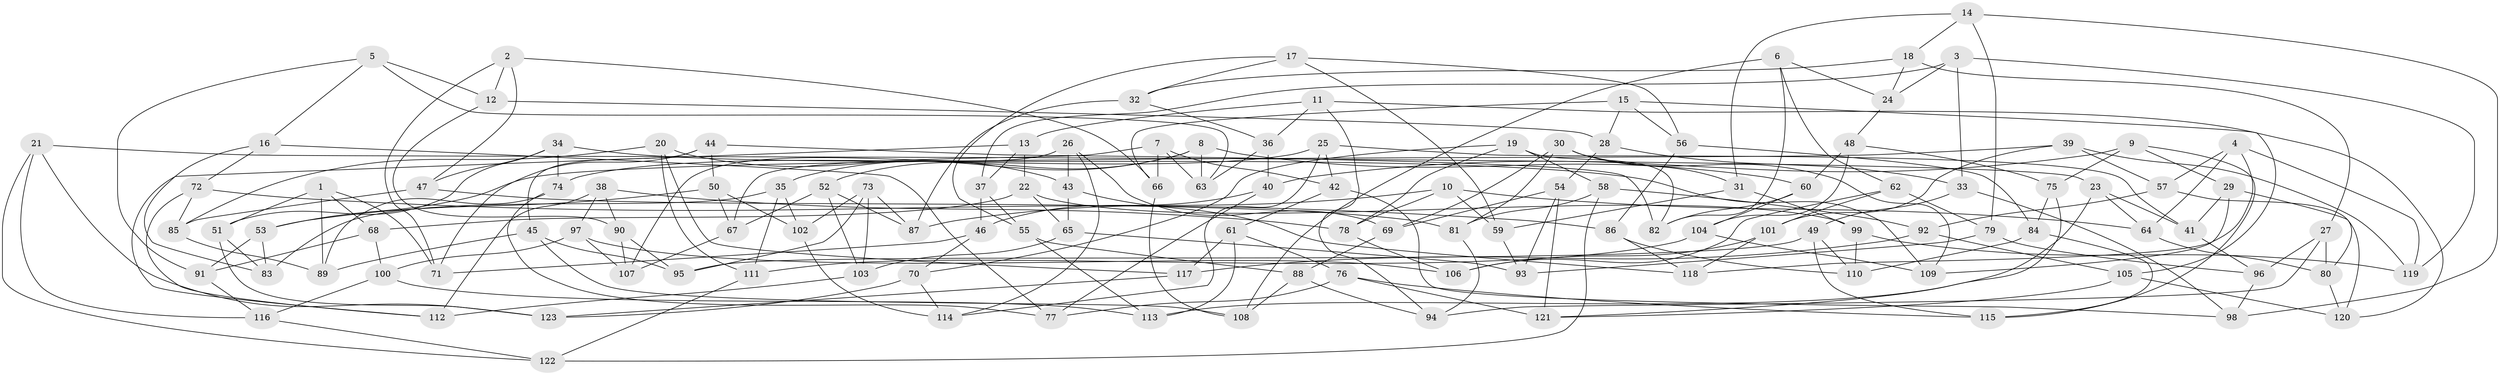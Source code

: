 // Generated by graph-tools (version 1.1) at 2025/50/03/09/25 03:50:49]
// undirected, 123 vertices, 246 edges
graph export_dot {
graph [start="1"]
  node [color=gray90,style=filled];
  1;
  2;
  3;
  4;
  5;
  6;
  7;
  8;
  9;
  10;
  11;
  12;
  13;
  14;
  15;
  16;
  17;
  18;
  19;
  20;
  21;
  22;
  23;
  24;
  25;
  26;
  27;
  28;
  29;
  30;
  31;
  32;
  33;
  34;
  35;
  36;
  37;
  38;
  39;
  40;
  41;
  42;
  43;
  44;
  45;
  46;
  47;
  48;
  49;
  50;
  51;
  52;
  53;
  54;
  55;
  56;
  57;
  58;
  59;
  60;
  61;
  62;
  63;
  64;
  65;
  66;
  67;
  68;
  69;
  70;
  71;
  72;
  73;
  74;
  75;
  76;
  77;
  78;
  79;
  80;
  81;
  82;
  83;
  84;
  85;
  86;
  87;
  88;
  89;
  90;
  91;
  92;
  93;
  94;
  95;
  96;
  97;
  98;
  99;
  100;
  101;
  102;
  103;
  104;
  105;
  106;
  107;
  108;
  109;
  110;
  111;
  112;
  113;
  114;
  115;
  116;
  117;
  118;
  119;
  120;
  121;
  122;
  123;
  1 -- 89;
  1 -- 71;
  1 -- 51;
  1 -- 68;
  2 -- 66;
  2 -- 71;
  2 -- 47;
  2 -- 12;
  3 -- 37;
  3 -- 119;
  3 -- 24;
  3 -- 33;
  4 -- 119;
  4 -- 64;
  4 -- 118;
  4 -- 57;
  5 -- 16;
  5 -- 63;
  5 -- 12;
  5 -- 91;
  6 -- 108;
  6 -- 62;
  6 -- 82;
  6 -- 24;
  7 -- 66;
  7 -- 63;
  7 -- 42;
  7 -- 67;
  8 -- 52;
  8 -- 35;
  8 -- 63;
  8 -- 60;
  9 -- 115;
  9 -- 40;
  9 -- 29;
  9 -- 75;
  10 -- 87;
  10 -- 64;
  10 -- 78;
  10 -- 59;
  11 -- 13;
  11 -- 36;
  11 -- 94;
  11 -- 120;
  12 -- 28;
  12 -- 90;
  13 -- 22;
  13 -- 112;
  13 -- 37;
  14 -- 31;
  14 -- 98;
  14 -- 18;
  14 -- 79;
  15 -- 66;
  15 -- 105;
  15 -- 56;
  15 -- 28;
  16 -- 83;
  16 -- 72;
  16 -- 77;
  17 -- 55;
  17 -- 59;
  17 -- 32;
  17 -- 56;
  18 -- 32;
  18 -- 24;
  18 -- 27;
  19 -- 78;
  19 -- 70;
  19 -- 82;
  19 -- 58;
  20 -- 43;
  20 -- 85;
  20 -- 111;
  20 -- 117;
  21 -- 116;
  21 -- 123;
  21 -- 122;
  21 -- 23;
  22 -- 65;
  22 -- 68;
  22 -- 99;
  23 -- 64;
  23 -- 113;
  23 -- 41;
  24 -- 48;
  25 -- 42;
  25 -- 74;
  25 -- 114;
  25 -- 41;
  26 -- 114;
  26 -- 69;
  26 -- 107;
  26 -- 43;
  27 -- 94;
  27 -- 96;
  27 -- 80;
  28 -- 33;
  28 -- 54;
  29 -- 80;
  29 -- 41;
  29 -- 109;
  30 -- 81;
  30 -- 69;
  30 -- 31;
  30 -- 109;
  31 -- 59;
  31 -- 99;
  32 -- 36;
  32 -- 87;
  33 -- 49;
  33 -- 98;
  34 -- 47;
  34 -- 109;
  34 -- 74;
  34 -- 51;
  35 -- 83;
  35 -- 111;
  35 -- 102;
  36 -- 40;
  36 -- 63;
  37 -- 55;
  37 -- 46;
  38 -- 78;
  38 -- 112;
  38 -- 97;
  38 -- 90;
  39 -- 53;
  39 -- 57;
  39 -- 101;
  39 -- 119;
  40 -- 77;
  40 -- 46;
  41 -- 96;
  42 -- 98;
  42 -- 61;
  43 -- 65;
  43 -- 118;
  44 -- 45;
  44 -- 82;
  44 -- 71;
  44 -- 50;
  45 -- 89;
  45 -- 108;
  45 -- 95;
  46 -- 70;
  46 -- 71;
  47 -- 81;
  47 -- 85;
  48 -- 75;
  48 -- 60;
  48 -- 104;
  49 -- 115;
  49 -- 110;
  49 -- 95;
  50 -- 53;
  50 -- 102;
  50 -- 67;
  51 -- 123;
  51 -- 83;
  52 -- 87;
  52 -- 67;
  52 -- 103;
  53 -- 83;
  53 -- 91;
  54 -- 93;
  54 -- 121;
  54 -- 69;
  55 -- 88;
  55 -- 113;
  56 -- 84;
  56 -- 86;
  57 -- 120;
  57 -- 92;
  58 -- 92;
  58 -- 81;
  58 -- 122;
  59 -- 93;
  60 -- 82;
  60 -- 104;
  61 -- 117;
  61 -- 113;
  61 -- 76;
  62 -- 101;
  62 -- 106;
  62 -- 79;
  64 -- 80;
  65 -- 103;
  65 -- 93;
  66 -- 108;
  67 -- 107;
  68 -- 91;
  68 -- 100;
  69 -- 88;
  70 -- 114;
  70 -- 123;
  72 -- 112;
  72 -- 86;
  72 -- 85;
  73 -- 95;
  73 -- 87;
  73 -- 103;
  73 -- 102;
  74 -- 77;
  74 -- 89;
  75 -- 121;
  75 -- 84;
  76 -- 115;
  76 -- 121;
  76 -- 77;
  78 -- 106;
  79 -- 93;
  79 -- 96;
  80 -- 120;
  81 -- 94;
  84 -- 110;
  84 -- 115;
  85 -- 89;
  86 -- 110;
  86 -- 118;
  88 -- 94;
  88 -- 108;
  90 -- 107;
  90 -- 95;
  91 -- 116;
  92 -- 105;
  92 -- 117;
  96 -- 98;
  97 -- 107;
  97 -- 100;
  97 -- 106;
  99 -- 110;
  99 -- 119;
  100 -- 116;
  100 -- 113;
  101 -- 106;
  101 -- 118;
  102 -- 114;
  103 -- 112;
  104 -- 109;
  104 -- 111;
  105 -- 120;
  105 -- 121;
  111 -- 122;
  116 -- 122;
  117 -- 123;
}
